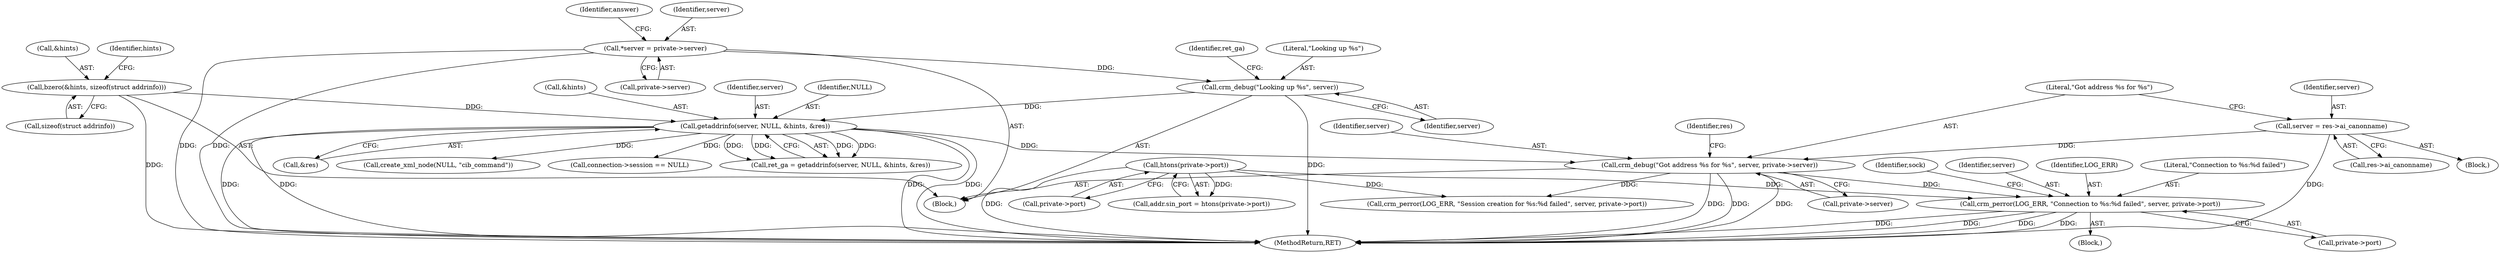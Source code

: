 digraph "1_pacemaker_564f7cc2a51dcd2f28ab12a13394f31be5aa3c93_10@pointer" {
"1000289" [label="(Call,crm_perror(LOG_ERR, \"Connection to %s:%d failed\", server, private->port))"];
"1000242" [label="(Call,crm_debug(\"Got address %s for %s\", server, private->server))"];
"1000237" [label="(Call,server = res->ai_canonname)"];
"1000213" [label="(Call,getaddrinfo(server, NULL, &hints, &res))"];
"1000208" [label="(Call,crm_debug(\"Looking up %s\", server))"];
"1000124" [label="(Call,*server = private->server)"];
"1000169" [label="(Call,bzero(&hints, sizeof(struct addrinfo)))"];
"1000272" [label="(Call,htons(private->port))"];
"1000110" [label="(Block,)"];
"1000291" [label="(Literal,\"Connection to %s:%d failed\")"];
"1000208" [label="(Call,crm_debug(\"Looking up %s\", server))"];
"1000170" [label="(Call,&hints)"];
"1000251" [label="(Identifier,res)"];
"1000238" [label="(Identifier,server)"];
"1000212" [label="(Identifier,ret_ga)"];
"1000288" [label="(Block,)"];
"1000273" [label="(Call,private->port)"];
"1000169" [label="(Call,bzero(&hints, sizeof(struct addrinfo)))"];
"1000210" [label="(Identifier,server)"];
"1000214" [label="(Identifier,server)"];
"1000172" [label="(Call,sizeof(struct addrinfo))"];
"1000124" [label="(Call,*server = private->server)"];
"1000324" [label="(Call,crm_perror(LOG_ERR, \"Session creation for %s:%d failed\", server, private->port))"];
"1000239" [label="(Call,res->ai_canonname)"];
"1000213" [label="(Call,getaddrinfo(server, NULL, &hints, &res))"];
"1000218" [label="(Call,&res)"];
"1000289" [label="(Call,crm_perror(LOG_ERR, \"Connection to %s:%d failed\", server, private->port))"];
"1000473" [label="(MethodReturn,RET)"];
"1000297" [label="(Identifier,sock)"];
"1000215" [label="(Identifier,NULL)"];
"1000216" [label="(Call,&hints)"];
"1000292" [label="(Identifier,server)"];
"1000348" [label="(Call,create_xml_node(NULL, \"cib_command\"))"];
"1000126" [label="(Call,private->server)"];
"1000236" [label="(Block,)"];
"1000318" [label="(Call,connection->session == NULL)"];
"1000293" [label="(Call,private->port)"];
"1000237" [label="(Call,server = res->ai_canonname)"];
"1000211" [label="(Call,ret_ga = getaddrinfo(server, NULL, &hints, &res))"];
"1000176" [label="(Identifier,hints)"];
"1000272" [label="(Call,htons(private->port))"];
"1000244" [label="(Identifier,server)"];
"1000134" [label="(Identifier,answer)"];
"1000268" [label="(Call,addr.sin_port = htons(private->port))"];
"1000245" [label="(Call,private->server)"];
"1000242" [label="(Call,crm_debug(\"Got address %s for %s\", server, private->server))"];
"1000243" [label="(Literal,\"Got address %s for %s\")"];
"1000125" [label="(Identifier,server)"];
"1000209" [label="(Literal,\"Looking up %s\")"];
"1000290" [label="(Identifier,LOG_ERR)"];
"1000289" -> "1000288"  [label="AST: "];
"1000289" -> "1000293"  [label="CFG: "];
"1000290" -> "1000289"  [label="AST: "];
"1000291" -> "1000289"  [label="AST: "];
"1000292" -> "1000289"  [label="AST: "];
"1000293" -> "1000289"  [label="AST: "];
"1000297" -> "1000289"  [label="CFG: "];
"1000289" -> "1000473"  [label="DDG: "];
"1000289" -> "1000473"  [label="DDG: "];
"1000289" -> "1000473"  [label="DDG: "];
"1000289" -> "1000473"  [label="DDG: "];
"1000242" -> "1000289"  [label="DDG: "];
"1000272" -> "1000289"  [label="DDG: "];
"1000242" -> "1000110"  [label="AST: "];
"1000242" -> "1000245"  [label="CFG: "];
"1000243" -> "1000242"  [label="AST: "];
"1000244" -> "1000242"  [label="AST: "];
"1000245" -> "1000242"  [label="AST: "];
"1000251" -> "1000242"  [label="CFG: "];
"1000242" -> "1000473"  [label="DDG: "];
"1000242" -> "1000473"  [label="DDG: "];
"1000242" -> "1000473"  [label="DDG: "];
"1000237" -> "1000242"  [label="DDG: "];
"1000213" -> "1000242"  [label="DDG: "];
"1000242" -> "1000324"  [label="DDG: "];
"1000237" -> "1000236"  [label="AST: "];
"1000237" -> "1000239"  [label="CFG: "];
"1000238" -> "1000237"  [label="AST: "];
"1000239" -> "1000237"  [label="AST: "];
"1000243" -> "1000237"  [label="CFG: "];
"1000237" -> "1000473"  [label="DDG: "];
"1000213" -> "1000211"  [label="AST: "];
"1000213" -> "1000218"  [label="CFG: "];
"1000214" -> "1000213"  [label="AST: "];
"1000215" -> "1000213"  [label="AST: "];
"1000216" -> "1000213"  [label="AST: "];
"1000218" -> "1000213"  [label="AST: "];
"1000211" -> "1000213"  [label="CFG: "];
"1000213" -> "1000473"  [label="DDG: "];
"1000213" -> "1000473"  [label="DDG: "];
"1000213" -> "1000473"  [label="DDG: "];
"1000213" -> "1000473"  [label="DDG: "];
"1000213" -> "1000211"  [label="DDG: "];
"1000213" -> "1000211"  [label="DDG: "];
"1000213" -> "1000211"  [label="DDG: "];
"1000213" -> "1000211"  [label="DDG: "];
"1000208" -> "1000213"  [label="DDG: "];
"1000169" -> "1000213"  [label="DDG: "];
"1000213" -> "1000318"  [label="DDG: "];
"1000213" -> "1000348"  [label="DDG: "];
"1000208" -> "1000110"  [label="AST: "];
"1000208" -> "1000210"  [label="CFG: "];
"1000209" -> "1000208"  [label="AST: "];
"1000210" -> "1000208"  [label="AST: "];
"1000212" -> "1000208"  [label="CFG: "];
"1000208" -> "1000473"  [label="DDG: "];
"1000124" -> "1000208"  [label="DDG: "];
"1000124" -> "1000110"  [label="AST: "];
"1000124" -> "1000126"  [label="CFG: "];
"1000125" -> "1000124"  [label="AST: "];
"1000126" -> "1000124"  [label="AST: "];
"1000134" -> "1000124"  [label="CFG: "];
"1000124" -> "1000473"  [label="DDG: "];
"1000124" -> "1000473"  [label="DDG: "];
"1000169" -> "1000110"  [label="AST: "];
"1000169" -> "1000172"  [label="CFG: "];
"1000170" -> "1000169"  [label="AST: "];
"1000172" -> "1000169"  [label="AST: "];
"1000176" -> "1000169"  [label="CFG: "];
"1000169" -> "1000473"  [label="DDG: "];
"1000272" -> "1000268"  [label="AST: "];
"1000272" -> "1000273"  [label="CFG: "];
"1000273" -> "1000272"  [label="AST: "];
"1000268" -> "1000272"  [label="CFG: "];
"1000272" -> "1000473"  [label="DDG: "];
"1000272" -> "1000268"  [label="DDG: "];
"1000272" -> "1000324"  [label="DDG: "];
}
